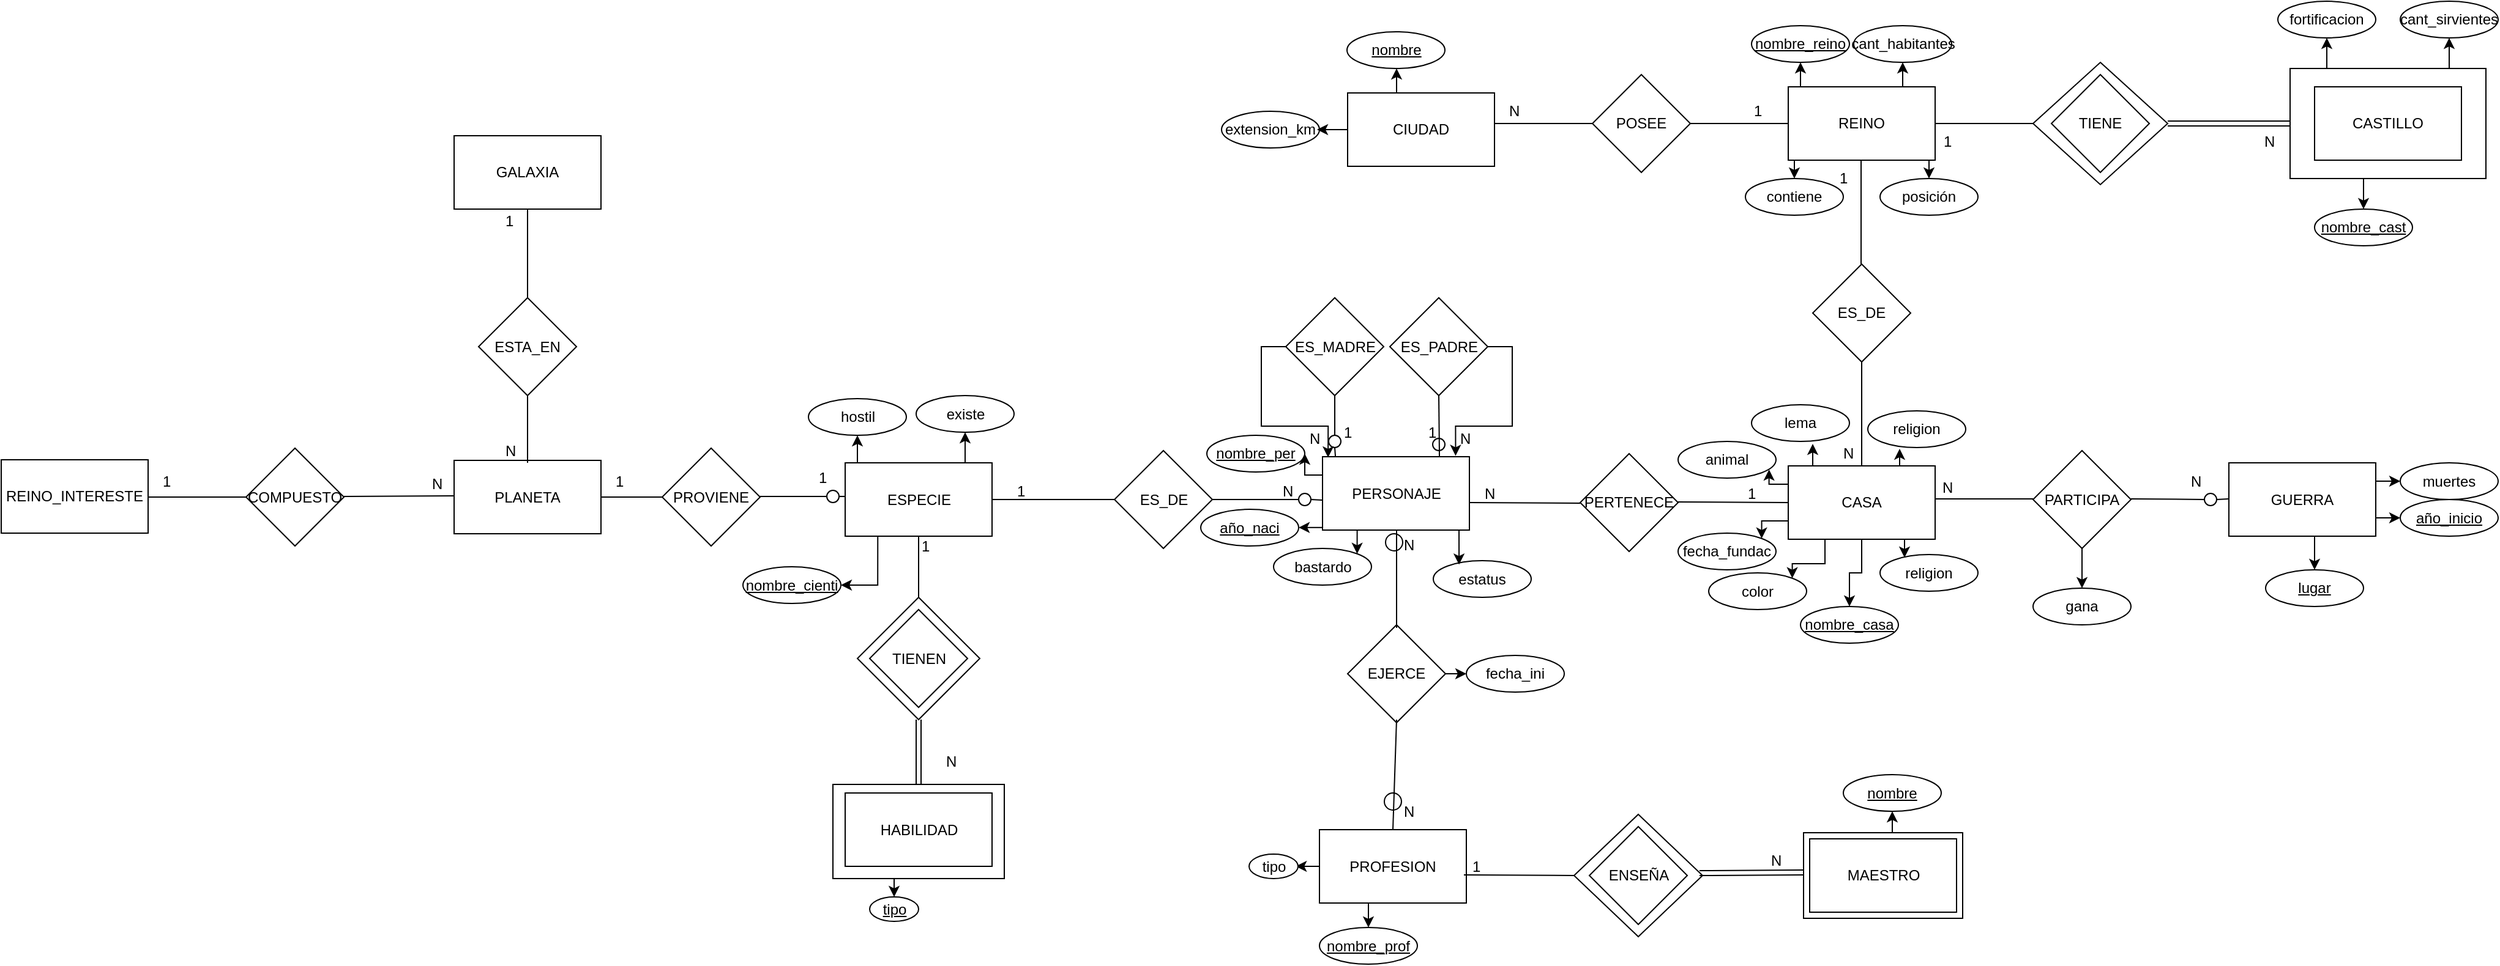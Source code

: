 <mxfile type="onedrive" version="12.2.8" pages="2"><diagram id="-iuAKtpbWmZoIANSA0sW" name="Page-1"><mxGraphModel grid="1" shadow="0" math="0" pageHeight="1169" pageWidth="827" pageScale="1" page="1" fold="1" arrows="1" connect="1" tooltips="1" guides="1" gridSize="10" dy="1767" dx="2742"><root><mxCell id="0"/><mxCell id="1" parent="0"/><mxCell id="_fZh6ILyJBKUCgu_X7zg-114" parent="1" edge="1" target="_fZh6ILyJBKUCgu_X7zg-111" source="_fZh6ILyJBKUCgu_X7zg-1" style="edgeStyle=orthogonalEdgeStyle;rounded=0;orthogonalLoop=1;jettySize=auto;html=1;exitX=0.75;exitY=1;exitDx=0;exitDy=0;entryX=0.25;entryY=0.083;entryDx=0;entryDy=0;entryPerimeter=0;"><mxGeometry as="geometry" relative="1"/></mxCell><mxCell id="_fZh6ILyJBKUCgu_X7zg-115" parent="1" edge="1" target="_fZh6ILyJBKUCgu_X7zg-112" source="_fZh6ILyJBKUCgu_X7zg-1" style="edgeStyle=orthogonalEdgeStyle;rounded=0;orthogonalLoop=1;jettySize=auto;html=1;exitX=0.5;exitY=1;exitDx=0;exitDy=0;entryX=0.5;entryY=0;entryDx=0;entryDy=0;"><mxGeometry as="geometry" relative="1"/></mxCell><mxCell id="_fZh6ILyJBKUCgu_X7zg-118" parent="1" edge="1" target="_fZh6ILyJBKUCgu_X7zg-110" source="_fZh6ILyJBKUCgu_X7zg-1" style="edgeStyle=orthogonalEdgeStyle;rounded=0;orthogonalLoop=1;jettySize=auto;html=1;exitX=0.25;exitY=0;exitDx=0;exitDy=0;entryX=0.625;entryY=1.067;entryDx=0;entryDy=0;entryPerimeter=0;"><mxGeometry as="geometry" relative="1"/></mxCell><mxCell id="_fZh6ILyJBKUCgu_X7zg-121" parent="1" edge="1" target="_fZh6ILyJBKUCgu_X7zg-113" source="_fZh6ILyJBKUCgu_X7zg-1" style="edgeStyle=orthogonalEdgeStyle;rounded=0;orthogonalLoop=1;jettySize=auto;html=1;exitX=0.75;exitY=0;exitDx=0;exitDy=0;entryX=0.325;entryY=1.033;entryDx=0;entryDy=0;entryPerimeter=0;"><mxGeometry as="geometry" relative="1"/></mxCell><mxCell id="ILQ8eylTZbnuflv94Hng-13" parent="1" edge="1" target="ILQ8eylTZbnuflv94Hng-12" source="_fZh6ILyJBKUCgu_X7zg-1" style="edgeStyle=orthogonalEdgeStyle;rounded=0;orthogonalLoop=1;jettySize=auto;html=1;exitX=0;exitY=0.25;exitDx=0;exitDy=0;entryX=0.929;entryY=0.767;entryDx=0;entryDy=0;entryPerimeter=0;"><mxGeometry as="geometry" relative="1"/></mxCell><mxCell id="ILQ8eylTZbnuflv94Hng-15" parent="1" edge="1" target="_fZh6ILyJBKUCgu_X7zg-109" source="_fZh6ILyJBKUCgu_X7zg-1" style="edgeStyle=orthogonalEdgeStyle;rounded=0;orthogonalLoop=1;jettySize=auto;html=1;exitX=0;exitY=0.75;exitDx=0;exitDy=0;entryX=1;entryY=0;entryDx=0;entryDy=0;"><mxGeometry as="geometry" relative="1"/></mxCell><mxCell id="ILQ8eylTZbnuflv94Hng-16" parent="1" edge="1" target="ILQ8eylTZbnuflv94Hng-14" source="_fZh6ILyJBKUCgu_X7zg-1" style="edgeStyle=orthogonalEdgeStyle;rounded=0;orthogonalLoop=1;jettySize=auto;html=1;exitX=0.25;exitY=1;exitDx=0;exitDy=0;entryX=1;entryY=0;entryDx=0;entryDy=0;"><mxGeometry as="geometry" relative="1"/></mxCell><mxCell id="_fZh6ILyJBKUCgu_X7zg-1" value="CASA" parent="1" style="rounded=0;whiteSpace=wrap;html=1;" vertex="1"><mxGeometry as="geometry" height="60" width="120" y="170" x="360"/></mxCell><mxCell id="_fZh6ILyJBKUCgu_X7zg-127" parent="1" edge="1" target="_fZh6ILyJBKUCgu_X7zg-124" source="_fZh6ILyJBKUCgu_X7zg-3" style="edgeStyle=orthogonalEdgeStyle;rounded=0;orthogonalLoop=1;jettySize=auto;html=1;exitX=1;exitY=0.25;exitDx=0;exitDy=0;entryX=0;entryY=0.5;entryDx=0;entryDy=0;"><mxGeometry as="geometry" relative="1"/></mxCell><mxCell id="_fZh6ILyJBKUCgu_X7zg-129" parent="1" edge="1" target="_fZh6ILyJBKUCgu_X7zg-122" source="_fZh6ILyJBKUCgu_X7zg-3" style="edgeStyle=orthogonalEdgeStyle;rounded=0;orthogonalLoop=1;jettySize=auto;html=1;exitX=0.75;exitY=1;exitDx=0;exitDy=0;entryX=0.5;entryY=0;entryDx=0;entryDy=0;"><mxGeometry as="geometry" relative="1"/></mxCell><mxCell id="bLRg2n4JxEJ94UlztZ9C-12" parent="1" edge="1" target="_fZh6ILyJBKUCgu_X7zg-123" source="_fZh6ILyJBKUCgu_X7zg-3" style="edgeStyle=orthogonalEdgeStyle;rounded=0;orthogonalLoop=1;jettySize=auto;html=1;exitX=1;exitY=0.75;exitDx=0;exitDy=0;entryX=0;entryY=0.5;entryDx=0;entryDy=0;"><mxGeometry as="geometry" relative="1"><mxPoint as="targetPoint" y="212.31" x="850.238"/></mxGeometry></mxCell><mxCell id="_fZh6ILyJBKUCgu_X7zg-3" value="GUERRA" parent="1" style="rounded=0;whiteSpace=wrap;html=1;" vertex="1"><mxGeometry as="geometry" height="60" width="120" y="167.5" x="720"/></mxCell><mxCell id="_fZh6ILyJBKUCgu_X7zg-95" parent="1" edge="1" target="_fZh6ILyJBKUCgu_X7zg-94" source="_fZh6ILyJBKUCgu_X7zg-4" style="edgeStyle=orthogonalEdgeStyle;rounded=0;orthogonalLoop=1;jettySize=auto;html=1;exitX=0.75;exitY=1;exitDx=0;exitDy=0;entryX=0.263;entryY=0.107;entryDx=0;entryDy=0;entryPerimeter=0;"><mxGeometry as="geometry" relative="1"><mxPoint as="targetPoint" y="240" x="79"/></mxGeometry></mxCell><mxCell id="_fZh6ILyJBKUCgu_X7zg-97" parent="1" edge="1" target="_fZh6ILyJBKUCgu_X7zg-96" source="_fZh6ILyJBKUCgu_X7zg-4" style="edgeStyle=orthogonalEdgeStyle;rounded=0;orthogonalLoop=1;jettySize=auto;html=1;exitX=0.25;exitY=1;exitDx=0;exitDy=0;entryX=1;entryY=0;entryDx=0;entryDy=0;"><mxGeometry as="geometry" relative="1"/></mxCell><mxCell id="_fZh6ILyJBKUCgu_X7zg-99" parent="1" edge="1" target="_fZh6ILyJBKUCgu_X7zg-98" source="_fZh6ILyJBKUCgu_X7zg-4" style="edgeStyle=orthogonalEdgeStyle;rounded=0;orthogonalLoop=1;jettySize=auto;html=1;exitX=0;exitY=0.25;exitDx=0;exitDy=0;entryX=1;entryY=0.5;entryDx=0;entryDy=0;"><mxGeometry as="geometry" relative="1"/></mxCell><mxCell id="_fZh6ILyJBKUCgu_X7zg-101" parent="1" edge="1" target="_fZh6ILyJBKUCgu_X7zg-100" source="_fZh6ILyJBKUCgu_X7zg-4" style="edgeStyle=orthogonalEdgeStyle;rounded=0;orthogonalLoop=1;jettySize=auto;html=1;exitX=-0.002;exitY=0.965;exitDx=0;exitDy=0;exitPerimeter=0;entryX=1;entryY=0.5;entryDx=0;entryDy=0;"><mxGeometry as="geometry" relative="1"><mxPoint as="targetPoint" y="220" x="-50"/></mxGeometry></mxCell><mxCell id="_fZh6ILyJBKUCgu_X7zg-4" value="PERSONAJE" parent="1" style="rounded=0;whiteSpace=wrap;html=1;" vertex="1"><mxGeometry as="geometry" height="60" width="120" y="162.5" x="-20.5"/></mxCell><mxCell id="_fZh6ILyJBKUCgu_X7zg-139" parent="1" edge="1" target="_fZh6ILyJBKUCgu_X7zg-136" source="_fZh6ILyJBKUCgu_X7zg-5" style="edgeStyle=orthogonalEdgeStyle;rounded=0;orthogonalLoop=1;jettySize=auto;html=1;exitX=0.25;exitY=0;exitDx=0;exitDy=0;entryX=0.5;entryY=1;entryDx=0;entryDy=0;"><mxGeometry as="geometry" relative="1"/></mxCell><mxCell id="_fZh6ILyJBKUCgu_X7zg-140" parent="1" edge="1" target="_fZh6ILyJBKUCgu_X7zg-137" source="_fZh6ILyJBKUCgu_X7zg-5" style="edgeStyle=orthogonalEdgeStyle;rounded=0;orthogonalLoop=1;jettySize=auto;html=1;exitX=0.75;exitY=0;exitDx=0;exitDy=0;entryX=0.5;entryY=1;entryDx=0;entryDy=0;"><mxGeometry as="geometry" relative="1"/></mxCell><mxCell id="bLRg2n4JxEJ94UlztZ9C-53" parent="1" edge="1" target="ILQ8eylTZbnuflv94Hng-22" source="_fZh6ILyJBKUCgu_X7zg-5" style="edgeStyle=orthogonalEdgeStyle;rounded=0;orthogonalLoop=1;jettySize=auto;html=1;exitX=0.75;exitY=1;exitDx=0;exitDy=0;entryX=0.5;entryY=0;entryDx=0;entryDy=0;"><mxGeometry as="geometry" relative="1"/></mxCell><mxCell id="bLRg2n4JxEJ94UlztZ9C-54" parent="1" edge="1" target="_fZh6ILyJBKUCgu_X7zg-133" source="_fZh6ILyJBKUCgu_X7zg-5" style="edgeStyle=orthogonalEdgeStyle;rounded=0;orthogonalLoop=1;jettySize=auto;html=1;exitX=0.25;exitY=1;exitDx=0;exitDy=0;entryX=0.5;entryY=0;entryDx=0;entryDy=0;"><mxGeometry as="geometry" relative="1"/></mxCell><mxCell id="_fZh6ILyJBKUCgu_X7zg-5" value="REINO" parent="1" style="rounded=0;whiteSpace=wrap;html=1;" vertex="1"><mxGeometry as="geometry" height="60" width="120" y="-140" x="360"/></mxCell><mxCell id="_fZh6ILyJBKUCgu_X7zg-6" value="CASTILLO" parent="1" style="rounded=0;whiteSpace=wrap;html=1;" vertex="1"><mxGeometry as="geometry" height="60" width="120" y="-140" x="790"/></mxCell><mxCell id="ILQ8eylTZbnuflv94Hng-9" parent="1" edge="1" source="_fZh6ILyJBKUCgu_X7zg-7" style="edgeStyle=orthogonalEdgeStyle;rounded=0;orthogonalLoop=1;jettySize=auto;html=1;exitX=0;exitY=0.5;exitDx=0;exitDy=0;entryX=1;entryY=0.5;entryDx=0;entryDy=0;"><mxGeometry as="geometry" relative="1"><mxPoint as="targetPoint" y="-105" x="-25"/></mxGeometry></mxCell><mxCell id="ILQ8eylTZbnuflv94Hng-11" parent="1" edge="1" source="_fZh6ILyJBKUCgu_X7zg-7" style="edgeStyle=orthogonalEdgeStyle;rounded=0;orthogonalLoop=1;jettySize=auto;html=1;exitX=0.25;exitY=0;exitDx=0;exitDy=0;entryX=0.5;entryY=1;entryDx=0;entryDy=0;"><mxGeometry as="geometry" relative="1"><mxPoint as="targetPoint" y="-155" x="40"/></mxGeometry></mxCell><mxCell id="_fZh6ILyJBKUCgu_X7zg-7" value="CIUDAD" parent="1" style="rounded=0;whiteSpace=wrap;html=1;" vertex="1"><mxGeometry as="geometry" height="60" width="120" y="-135"/></mxCell><mxCell id="_fZh6ILyJBKUCgu_X7zg-91" parent="1" edge="1" target="_fZh6ILyJBKUCgu_X7zg-90" source="_fZh6ILyJBKUCgu_X7zg-8" style="edgeStyle=orthogonalEdgeStyle;rounded=0;orthogonalLoop=1;jettySize=auto;html=1;exitX=0.25;exitY=1;exitDx=0;exitDy=0;entryX=0.5;entryY=0;entryDx=0;entryDy=0;"><mxGeometry as="geometry" relative="1"/></mxCell><mxCell id="ILQ8eylTZbnuflv94Hng-5" parent="1" edge="1" source="_fZh6ILyJBKUCgu_X7zg-8" style="edgeStyle=orthogonalEdgeStyle;rounded=0;orthogonalLoop=1;jettySize=auto;html=1;exitX=0;exitY=0.5;exitDx=0;exitDy=0;entryX=1;entryY=0.5;entryDx=0;entryDy=0;"><mxGeometry as="geometry" relative="1"><mxPoint as="targetPoint" y="497.294" x="-42.441"/></mxGeometry></mxCell><mxCell id="_fZh6ILyJBKUCgu_X7zg-8" value="PROFESION" parent="1" style="rounded=0;whiteSpace=wrap;html=1;" vertex="1"><mxGeometry as="geometry" height="60" width="120" y="467.5" x="-23"/></mxCell><mxCell id="_fZh6ILyJBKUCgu_X7zg-9" value="MAESTRO" parent="1" style="rounded=0;whiteSpace=wrap;html=1;" vertex="1"><mxGeometry as="geometry" height="60" width="120" y="475" x="377.5"/></mxCell><mxCell id="_fZh6ILyJBKUCgu_X7zg-107" parent="1" edge="1" target="_fZh6ILyJBKUCgu_X7zg-104" source="_fZh6ILyJBKUCgu_X7zg-10" style="edgeStyle=orthogonalEdgeStyle;rounded=0;orthogonalLoop=1;jettySize=auto;html=1;exitX=0.222;exitY=1.004;exitDx=0;exitDy=0;entryX=1;entryY=0.5;entryDx=0;entryDy=0;exitPerimeter=0;"><mxGeometry as="geometry" relative="1"/></mxCell><mxCell id="bLRg2n4JxEJ94UlztZ9C-56" parent="1" edge="1" target="_fZh6ILyJBKUCgu_X7zg-103" source="_fZh6ILyJBKUCgu_X7zg-10" style="edgeStyle=orthogonalEdgeStyle;rounded=0;orthogonalLoop=1;jettySize=auto;html=1;exitX=0.168;exitY=0.015;exitDx=0;exitDy=0;entryX=0.5;entryY=1;entryDx=0;entryDy=0;exitPerimeter=0;"><mxGeometry as="geometry" relative="1"/></mxCell><mxCell id="bLRg2n4JxEJ94UlztZ9C-57" parent="1" edge="1" target="_fZh6ILyJBKUCgu_X7zg-102" source="_fZh6ILyJBKUCgu_X7zg-10" style="edgeStyle=orthogonalEdgeStyle;rounded=0;orthogonalLoop=1;jettySize=auto;html=1;exitX=0.75;exitY=0;exitDx=0;exitDy=0;entryX=0.5;entryY=1;entryDx=0;entryDy=0;"><mxGeometry as="geometry" relative="1"/></mxCell><mxCell id="_fZh6ILyJBKUCgu_X7zg-10" value="ESPECIE" parent="1" style="rounded=0;whiteSpace=wrap;html=1;" vertex="1"><mxGeometry as="geometry" height="60" width="120" y="167.5" x="-410.5"/></mxCell><mxCell id="_fZh6ILyJBKUCgu_X7zg-11" value="HABILIDAD" parent="1" style="rounded=0;whiteSpace=wrap;html=1;" vertex="1"><mxGeometry as="geometry" height="60" width="120" y="437.5" x="-410.5"/></mxCell><mxCell id="3g0BDZ0kTjmj1HXOaaCv-2" parent="1" edge="1" target="3g0BDZ0kTjmj1HXOaaCv-1" source="_fZh6ILyJBKUCgu_X7zg-12" style="edgeStyle=orthogonalEdgeStyle;rounded=0;orthogonalLoop=1;jettySize=auto;html=1;exitX=0.5;exitY=1;exitDx=0;exitDy=0;entryX=0.5;entryY=0;entryDx=0;entryDy=0;"><mxGeometry as="geometry" relative="1"/></mxCell><mxCell id="_fZh6ILyJBKUCgu_X7zg-12" value="PARTICIPA" parent="1" style="rhombus;whiteSpace=wrap;html=1;" vertex="1"><mxGeometry as="geometry" height="80" width="80" y="157.5" x="560"/></mxCell><mxCell id="_fZh6ILyJBKUCgu_X7zg-20" value="ES_DE" parent="1" style="rhombus;whiteSpace=wrap;html=1;" vertex="1"><mxGeometry as="geometry" height="80" width="80" y="5" x="380"/></mxCell><mxCell id="_fZh6ILyJBKUCgu_X7zg-23" value="" parent="1" style="rhombus;whiteSpace=wrap;html=1;" vertex="1"><mxGeometry as="geometry" height="100" width="110" y="-160" x="560"/></mxCell><mxCell id="_fZh6ILyJBKUCgu_X7zg-24" value="TIENE" parent="1" style="rhombus;whiteSpace=wrap;html=1;" vertex="1"><mxGeometry as="geometry" height="80" width="80" y="-150" x="575"/></mxCell><mxCell id="_fZh6ILyJBKUCgu_X7zg-132" parent="1" edge="1" target="_fZh6ILyJBKUCgu_X7zg-131" source="_fZh6ILyJBKUCgu_X7zg-28" style="edgeStyle=orthogonalEdgeStyle;rounded=0;orthogonalLoop=1;jettySize=auto;html=1;exitX=0.25;exitY=1;exitDx=0;exitDy=0;entryX=0.5;entryY=0;entryDx=0;entryDy=0;"><mxGeometry as="geometry" relative="1"><mxPoint as="targetPoint" y="-55" x="830"/></mxGeometry></mxCell><mxCell id="ILQ8eylTZbnuflv94Hng-18" parent="1" edge="1" target="ILQ8eylTZbnuflv94Hng-17" source="_fZh6ILyJBKUCgu_X7zg-28" style="edgeStyle=orthogonalEdgeStyle;rounded=0;orthogonalLoop=1;jettySize=auto;html=1;exitX=0.25;exitY=0;exitDx=0;exitDy=0;entryX=0.5;entryY=1;entryDx=0;entryDy=0;"><mxGeometry as="geometry" relative="1"/></mxCell><mxCell id="ILQ8eylTZbnuflv94Hng-21" parent="1" edge="1" target="ILQ8eylTZbnuflv94Hng-19" source="_fZh6ILyJBKUCgu_X7zg-28" style="edgeStyle=orthogonalEdgeStyle;rounded=0;orthogonalLoop=1;jettySize=auto;html=1;exitX=0.75;exitY=0;exitDx=0;exitDy=0;entryX=0.5;entryY=1;entryDx=0;entryDy=0;"><mxGeometry as="geometry" relative="1"><mxPoint as="targetPoint" y="-179.476" x="881.667"/><Array as="points"><mxPoint y="-155" x="900"/></Array></mxGeometry></mxCell><mxCell id="_fZh6ILyJBKUCgu_X7zg-28" value="" parent="1" style="rounded=0;whiteSpace=wrap;html=1;fillColor=none;" vertex="1"><mxGeometry as="geometry" height="90" width="160" y="-155" x="770"/></mxCell><mxCell id="_fZh6ILyJBKUCgu_X7zg-29" value="POSEE" parent="1" style="rhombus;whiteSpace=wrap;html=1;fillColor=none;" vertex="1"><mxGeometry as="geometry" height="80" width="80" y="-150" x="200"/></mxCell><mxCell id="_fZh6ILyJBKUCgu_X7zg-34" value="PERTENECE" parent="1" style="rhombus;whiteSpace=wrap;html=1;fillColor=none;" vertex="1"><mxGeometry as="geometry" height="80" width="80" y="160" x="190"/></mxCell><mxCell id="_fZh6ILyJBKUCgu_X7zg-39" parent="1" edge="1" target="_fZh6ILyJBKUCgu_X7zg-4" source="_fZh6ILyJBKUCgu_X7zg-37" style="edgeStyle=orthogonalEdgeStyle;rounded=0;orthogonalLoop=1;jettySize=auto;html=1;exitX=1;exitY=0.5;exitDx=0;exitDy=0;entryX=0.906;entryY=-0.012;entryDx=0;entryDy=0;entryPerimeter=0;"><mxGeometry as="geometry" relative="1"/></mxCell><mxCell id="_fZh6ILyJBKUCgu_X7zg-37" value="ES_PADRE" parent="1" style="rhombus;whiteSpace=wrap;html=1;fillColor=none;" vertex="1"><mxGeometry as="geometry" height="80" width="80" y="32.5" x="34.5"/></mxCell><mxCell id="_fZh6ILyJBKUCgu_X7zg-40" value="" parent="1" style="ellipse;whiteSpace=wrap;html=1;aspect=fixed;fillColor=none;" vertex="1"><mxGeometry as="geometry" height="10" width="10" y="147.5" x="69.5"/></mxCell><mxCell id="W8GkhwFjveJOuDlj6qii-14" parent="1" edge="1" target="_fZh6ILyJBKUCgu_X7zg-92" source="_fZh6ILyJBKUCgu_X7zg-51" style="edgeStyle=orthogonalEdgeStyle;rounded=0;orthogonalLoop=1;jettySize=auto;html=1;exitX=1;exitY=0.5;exitDx=0;exitDy=0;entryX=0;entryY=0.5;entryDx=0;entryDy=0;"><mxGeometry as="geometry" relative="1"/></mxCell><mxCell id="_fZh6ILyJBKUCgu_X7zg-51" value="EJERCE" parent="1" style="rhombus;whiteSpace=wrap;html=1;fillColor=none;" vertex="1"><mxGeometry as="geometry" height="80" width="80" y="300"/></mxCell><mxCell id="_fZh6ILyJBKUCgu_X7zg-54" value="" parent="1" style="ellipse;whiteSpace=wrap;html=1;aspect=fixed;fillColor=none;" vertex="1"><mxGeometry as="geometry" height="14" width="14" y="225.5" x="31"/></mxCell><mxCell id="_fZh6ILyJBKUCgu_X7zg-55" value="" parent="1" style="ellipse;whiteSpace=wrap;html=1;aspect=fixed;fillColor=none;" vertex="1"><mxGeometry as="geometry" height="14" width="14" y="437.5" x="30"/></mxCell><mxCell id="_fZh6ILyJBKUCgu_X7zg-67" value="ENSEÑA" parent="1" style="rhombus;whiteSpace=wrap;html=1;fillColor=none;" vertex="1"><mxGeometry as="geometry" height="80" width="80" y="465" x="197.5"/></mxCell><mxCell id="_fZh6ILyJBKUCgu_X7zg-68" value="" parent="1" style="rhombus;whiteSpace=wrap;html=1;fillColor=none;" vertex="1"><mxGeometry as="geometry" height="100" width="105" y="455" x="185"/></mxCell><mxCell id="ILQ8eylTZbnuflv94Hng-7" parent="1" edge="1" target="ILQ8eylTZbnuflv94Hng-6" source="_fZh6ILyJBKUCgu_X7zg-69" style="edgeStyle=orthogonalEdgeStyle;rounded=0;orthogonalLoop=1;jettySize=auto;html=1;exitX=0.5;exitY=0;exitDx=0;exitDy=0;entryX=0.5;entryY=1;entryDx=0;entryDy=0;"><mxGeometry as="geometry" relative="1"><mxPoint as="targetPoint" y="453.765" x="442.265"/></mxGeometry></mxCell><mxCell id="_fZh6ILyJBKUCgu_X7zg-69" value="" parent="1" style="rounded=0;whiteSpace=wrap;html=1;fillColor=none;" vertex="1"><mxGeometry as="geometry" height="70" width="130" y="470" x="372.5"/></mxCell><mxCell id="_fZh6ILyJBKUCgu_X7zg-74" value="ES_DE" parent="1" style="rhombus;whiteSpace=wrap;html=1;fillColor=none;" vertex="1"><mxGeometry as="geometry" height="80" width="80" y="157.5" x="-190.5"/></mxCell><mxCell id="_fZh6ILyJBKUCgu_X7zg-80" value="TIENEN" parent="1" style="rhombus;whiteSpace=wrap;html=1;fillColor=none;" vertex="1"><mxGeometry as="geometry" height="80" width="80" y="287.5" x="-390.5"/></mxCell><mxCell id="_fZh6ILyJBKUCgu_X7zg-81" value="" parent="1" style="rhombus;whiteSpace=wrap;html=1;fillColor=none;" vertex="1"><mxGeometry as="geometry" height="100" width="100" y="277.5" x="-400.5"/></mxCell><mxCell id="ILQ8eylTZbnuflv94Hng-3" parent="1" edge="1" target="ILQ8eylTZbnuflv94Hng-2" source="_fZh6ILyJBKUCgu_X7zg-83" style="edgeStyle=orthogonalEdgeStyle;rounded=0;orthogonalLoop=1;jettySize=auto;html=1;exitX=0.5;exitY=1;exitDx=0;exitDy=0;entryX=0.5;entryY=0;entryDx=0;entryDy=0;"><mxGeometry as="geometry" relative="1"/></mxCell><mxCell id="_fZh6ILyJBKUCgu_X7zg-83" value="" parent="1" style="rounded=0;whiteSpace=wrap;html=1;fillColor=none;" vertex="1"><mxGeometry as="geometry" height="77" width="140" y="430.5" x="-420.5"/></mxCell><mxCell id="_fZh6ILyJBKUCgu_X7zg-90" value="&lt;u&gt;nombre_prof&lt;/u&gt;" parent="1" style="ellipse;whiteSpace=wrap;html=1;fillColor=none;" vertex="1"><mxGeometry as="geometry" height="30" width="80" y="547.5" x="-23"/></mxCell><mxCell id="_fZh6ILyJBKUCgu_X7zg-92" value="fecha_ini" parent="1" style="ellipse;whiteSpace=wrap;html=1;fillColor=none;" vertex="1"><mxGeometry as="geometry" height="30" width="80" y="325" x="97"/></mxCell><mxCell id="_fZh6ILyJBKUCgu_X7zg-94" value="estatus" parent="1" style="ellipse;whiteSpace=wrap;html=1;fillColor=none;" vertex="1"><mxGeometry as="geometry" height="30" width="80" y="247.5" x="70"/></mxCell><mxCell id="_fZh6ILyJBKUCgu_X7zg-96" value="bastardo" parent="1" style="ellipse;whiteSpace=wrap;html=1;fillColor=none;" vertex="1"><mxGeometry as="geometry" height="30" width="80" y="237.5" x="-60.5"/></mxCell><mxCell id="_fZh6ILyJBKUCgu_X7zg-98" value="&lt;u&gt;nombre_per&lt;/u&gt;" parent="1" style="ellipse;whiteSpace=wrap;html=1;fillColor=none;" vertex="1"><mxGeometry as="geometry" height="30" width="80" y="145" x="-115"/></mxCell><mxCell id="_fZh6ILyJBKUCgu_X7zg-100" value="&lt;u&gt;año_naci&lt;/u&gt;" parent="1" style="ellipse;whiteSpace=wrap;html=1;fillColor=none;" vertex="1"><mxGeometry as="geometry" height="30" width="80" y="205.5" x="-120"/></mxCell><mxCell id="_fZh6ILyJBKUCgu_X7zg-102" value="existe" parent="1" style="ellipse;whiteSpace=wrap;html=1;fillColor=none;" vertex="1"><mxGeometry as="geometry" height="30" width="80" y="112.5" x="-352.5"/></mxCell><mxCell id="_fZh6ILyJBKUCgu_X7zg-103" value="hostil" parent="1" style="ellipse;whiteSpace=wrap;html=1;fillColor=none;" vertex="1"><mxGeometry as="geometry" height="30" width="80" y="115" x="-440.5"/></mxCell><mxCell id="_fZh6ILyJBKUCgu_X7zg-104" value="&lt;u&gt;nombre_cienti&lt;/u&gt;" parent="1" style="ellipse;whiteSpace=wrap;html=1;fillColor=none;" vertex="1"><mxGeometry as="geometry" height="30" width="80" y="252.5" x="-494"/></mxCell><mxCell id="_fZh6ILyJBKUCgu_X7zg-109" value="fecha_fundac" parent="1" style="ellipse;whiteSpace=wrap;html=1;fillColor=none;" vertex="1"><mxGeometry as="geometry" height="30" width="80" y="225" x="270"/></mxCell><mxCell id="_fZh6ILyJBKUCgu_X7zg-110" value="lema" parent="1" style="ellipse;whiteSpace=wrap;html=1;fillColor=none;" vertex="1"><mxGeometry as="geometry" height="30" width="80" y="120" x="330"/></mxCell><mxCell id="_fZh6ILyJBKUCgu_X7zg-111" value="religion" parent="1" style="ellipse;whiteSpace=wrap;html=1;fillColor=none;" vertex="1"><mxGeometry as="geometry" height="30" width="80" y="242.5" x="435"/></mxCell><mxCell id="_fZh6ILyJBKUCgu_X7zg-112" value="&lt;u&gt;nombre_casa&lt;/u&gt;" parent="1" style="ellipse;whiteSpace=wrap;html=1;fillColor=none;" vertex="1"><mxGeometry as="geometry" height="30" width="80" y="285" x="370"/></mxCell><mxCell id="_fZh6ILyJBKUCgu_X7zg-113" value="religion" parent="1" style="ellipse;whiteSpace=wrap;html=1;fillColor=none;" vertex="1"><mxGeometry as="geometry" height="30" width="80" y="125" x="425"/></mxCell><mxCell id="_fZh6ILyJBKUCgu_X7zg-122" value="&lt;u&gt;lugar&lt;/u&gt;" parent="1" style="ellipse;whiteSpace=wrap;html=1;fillColor=none;" vertex="1"><mxGeometry as="geometry" height="30" width="80" y="255" x="750"/></mxCell><mxCell id="_fZh6ILyJBKUCgu_X7zg-123" value="&lt;u&gt;año_inicio&lt;/u&gt;" parent="1" style="ellipse;whiteSpace=wrap;html=1;fillColor=none;" vertex="1"><mxGeometry as="geometry" height="30" width="80" y="197.5" x="860"/></mxCell><mxCell id="_fZh6ILyJBKUCgu_X7zg-124" value="muertes" parent="1" style="ellipse;whiteSpace=wrap;html=1;fillColor=none;" vertex="1"><mxGeometry as="geometry" height="30" width="80" y="167.5" x="860"/></mxCell><mxCell id="_fZh6ILyJBKUCgu_X7zg-131" value="&lt;u&gt;nombre_cast&lt;/u&gt;" parent="1" style="ellipse;whiteSpace=wrap;html=1;fillColor=none;" vertex="1"><mxGeometry as="geometry" height="30" width="80" y="-40" x="790"/></mxCell><mxCell id="_fZh6ILyJBKUCgu_X7zg-133" value="contiene" parent="1" style="ellipse;whiteSpace=wrap;html=1;fillColor=none;" vertex="1"><mxGeometry as="geometry" height="30" width="80" y="-65" x="325"/></mxCell><mxCell id="_fZh6ILyJBKUCgu_X7zg-136" value="&lt;u&gt;nombre_reino&lt;/u&gt;" parent="1" style="ellipse;whiteSpace=wrap;html=1;fillColor=none;" vertex="1"><mxGeometry as="geometry" height="30" width="80" y="-190" x="330"/></mxCell><mxCell id="_fZh6ILyJBKUCgu_X7zg-137" value="cant_habitantes" parent="1" style="ellipse;whiteSpace=wrap;html=1;fillColor=none;" vertex="1"><mxGeometry as="geometry" height="30" width="80" y="-190" x="413.5"/></mxCell><mxCell id="_fZh6ILyJBKUCgu_X7zg-141" value="N" parent="1" style="text;html=1;resizable=0;points=[];autosize=1;align=left;verticalAlign=top;spacingTop=-4;" vertex="1"><mxGeometry as="geometry" height="20" width="20" y="401.5" x="-330.5"/></mxCell><mxCell id="_fZh6ILyJBKUCgu_X7zg-142" value="1" parent="1" style="text;html=1;resizable=0;points=[];autosize=1;align=left;verticalAlign=top;spacingTop=-4;" vertex="1"><mxGeometry as="geometry" height="20" width="20" y="180.5" x="-272.5"/></mxCell><mxCell id="_fZh6ILyJBKUCgu_X7zg-143" value="N" parent="1" style="text;html=1;resizable=0;points=[];autosize=1;align=left;verticalAlign=top;spacingTop=-4;" vertex="1"><mxGeometry as="geometry" height="20" width="20" y="180.5" x="-55"/></mxCell><mxCell id="_fZh6ILyJBKUCgu_X7zg-144" value="N" parent="1" style="text;html=1;resizable=0;points=[];autosize=1;align=left;verticalAlign=top;spacingTop=-4;" vertex="1"><mxGeometry as="geometry" height="20" width="20" y="137.5" x="90"/></mxCell><mxCell id="_fZh6ILyJBKUCgu_X7zg-145" value="1" parent="1" style="text;html=1;resizable=0;points=[];autosize=1;align=left;verticalAlign=top;spacingTop=-4;" vertex="1"><mxGeometry as="geometry" height="20" width="20" y="132.5" x="64"/></mxCell><mxCell id="_fZh6ILyJBKUCgu_X7zg-146" value="N" parent="1" style="text;html=1;resizable=0;points=[];autosize=1;align=left;verticalAlign=top;spacingTop=-4;" vertex="1"><mxGeometry as="geometry" height="20" width="20" y="225" x="44"/></mxCell><mxCell id="_fZh6ILyJBKUCgu_X7zg-148" value="N" parent="1" style="text;html=1;resizable=0;points=[];autosize=1;align=left;verticalAlign=top;spacingTop=-4;" vertex="1"><mxGeometry as="geometry" height="20" width="20" y="442.5" x="44"/></mxCell><mxCell id="_fZh6ILyJBKUCgu_X7zg-149" value="N" parent="1" style="text;html=1;resizable=0;points=[];autosize=1;align=left;verticalAlign=top;spacingTop=-4;" vertex="1"><mxGeometry as="geometry" height="20" width="20" y="183" x="109.5"/></mxCell><mxCell id="_fZh6ILyJBKUCgu_X7zg-150" value="1" parent="1" style="text;html=1;resizable=0;points=[];autosize=1;align=left;verticalAlign=top;spacingTop=-4;" vertex="1"><mxGeometry as="geometry" height="20" width="20" y="183" x="325"/></mxCell><mxCell id="_fZh6ILyJBKUCgu_X7zg-151" value="1" parent="1" style="text;html=1;resizable=0;points=[];autosize=1;align=left;verticalAlign=top;spacingTop=-4;" vertex="1"><mxGeometry as="geometry" height="20" width="20" y="-105" x="485"/></mxCell><mxCell id="_fZh6ILyJBKUCgu_X7zg-152" value="N" parent="1" style="text;html=1;resizable=0;points=[];autosize=1;align=left;verticalAlign=top;spacingTop=-4;" vertex="1"><mxGeometry as="geometry" height="20" width="20" y="-105" x="747"/></mxCell><mxCell id="_fZh6ILyJBKUCgu_X7zg-155" value="N" parent="1" style="text;html=1;resizable=0;points=[];autosize=1;align=left;verticalAlign=top;spacingTop=-4;" vertex="1"><mxGeometry as="geometry" height="20" width="20" y="172.5" x="687"/></mxCell><mxCell id="_fZh6ILyJBKUCgu_X7zg-156" value="N" parent="1" style="text;html=1;resizable=0;points=[];autosize=1;align=left;verticalAlign=top;spacingTop=-4;" vertex="1"><mxGeometry as="geometry" height="20" width="20" y="177.5" x="483.5"/></mxCell><mxCell id="ILQ8eylTZbnuflv94Hng-1" value="1" parent="1" style="text;html=1;resizable=0;points=[];autosize=1;align=left;verticalAlign=top;spacingTop=-4;" vertex="1"><mxGeometry as="geometry" height="20" width="20" y="225.5" x="-350.5"/></mxCell><mxCell id="ILQ8eylTZbnuflv94Hng-2" value="&lt;u&gt;tipo&lt;/u&gt;" parent="1" style="ellipse;whiteSpace=wrap;html=1;" vertex="1"><mxGeometry as="geometry" height="20" width="40" y="522.5" x="-390.5"/></mxCell><mxCell id="ILQ8eylTZbnuflv94Hng-4" value="tipo" parent="1" style="ellipse;whiteSpace=wrap;html=1;" vertex="1"><mxGeometry as="geometry" height="20" width="40" y="487.5" x="-80.5"/></mxCell><mxCell id="ILQ8eylTZbnuflv94Hng-6" value="&lt;u&gt;nombre&lt;/u&gt;" parent="1" style="ellipse;whiteSpace=wrap;html=1;fillColor=none;" vertex="1"><mxGeometry as="geometry" height="30" width="80" y="422.5" x="405"/></mxCell><mxCell id="ILQ8eylTZbnuflv94Hng-8" value="extension_km" parent="1" style="ellipse;whiteSpace=wrap;html=1;fillColor=none;" vertex="1"><mxGeometry as="geometry" height="30" width="80" y="-120" x="-103"/></mxCell><mxCell id="ILQ8eylTZbnuflv94Hng-10" value="&lt;u&gt;nombre&lt;/u&gt;" parent="1" style="ellipse;whiteSpace=wrap;html=1;fillColor=none;" vertex="1"><mxGeometry as="geometry" height="30" width="80" y="-185" x="-0.5"/></mxCell><mxCell id="ILQ8eylTZbnuflv94Hng-12" value="animal" parent="1" style="ellipse;whiteSpace=wrap;html=1;fillColor=none;" vertex="1"><mxGeometry as="geometry" height="30" width="80" y="150" x="270"/></mxCell><mxCell id="ILQ8eylTZbnuflv94Hng-14" value="color" parent="1" style="ellipse;whiteSpace=wrap;html=1;fillColor=none;" vertex="1"><mxGeometry as="geometry" height="30" width="80" y="257.5" x="295"/></mxCell><mxCell id="ILQ8eylTZbnuflv94Hng-17" value="fortificacion" parent="1" style="ellipse;whiteSpace=wrap;html=1;fillColor=none;" vertex="1"><mxGeometry as="geometry" height="30" width="80" y="-210" x="760"/></mxCell><mxCell id="ILQ8eylTZbnuflv94Hng-19" value="cant_sirvientes" parent="1" style="ellipse;whiteSpace=wrap;html=1;fillColor=none;" vertex="1"><mxGeometry as="geometry" height="30" width="80" y="-210" x="860"/></mxCell><mxCell id="ILQ8eylTZbnuflv94Hng-22" value="posición" parent="1" style="ellipse;whiteSpace=wrap;html=1;fillColor=none;" vertex="1"><mxGeometry as="geometry" height="30" width="80" y="-65" x="435"/></mxCell><mxCell id="ILQ8eylTZbnuflv94Hng-25" value="1" parent="1" style="text;html=1;resizable=0;points=[];autosize=1;align=left;verticalAlign=top;spacingTop=-4;" vertex="1"><mxGeometry as="geometry" height="20" width="20" y="-130" x="330"/></mxCell><mxCell id="ILQ8eylTZbnuflv94Hng-26" value="N" parent="1" style="text;html=1;resizable=0;points=[];autosize=1;align=left;verticalAlign=top;spacingTop=-4;" vertex="1"><mxGeometry as="geometry" height="20" width="20" y="-130" x="130"/></mxCell><mxCell id="ILQ8eylTZbnuflv94Hng-27" value="1" parent="1" style="text;html=1;resizable=0;points=[];autosize=1;align=left;verticalAlign=top;spacingTop=-4;" vertex="1"><mxGeometry as="geometry" height="20" width="20" y="-75" x="400"/></mxCell><mxCell id="ILQ8eylTZbnuflv94Hng-28" value="N" parent="1" style="text;html=1;resizable=0;points=[];autosize=1;align=left;verticalAlign=top;spacingTop=-4;" vertex="1"><mxGeometry as="geometry" height="20" width="20" y="150" x="402.5"/></mxCell><mxCell id="ILQ8eylTZbnuflv94Hng-31" value="1" parent="1" style="text;html=1;resizable=0;points=[];autosize=1;align=left;verticalAlign=top;spacingTop=-4;" vertex="1"><mxGeometry as="geometry" height="20" width="20" y="487.5" x="100"/></mxCell><mxCell id="ILQ8eylTZbnuflv94Hng-32" value="N" parent="1" style="text;html=1;resizable=0;points=[];autosize=1;align=left;verticalAlign=top;spacingTop=-4;" vertex="1"><mxGeometry as="geometry" height="20" width="20" y="483" x="343.5"/></mxCell><mxCell id="3g0BDZ0kTjmj1HXOaaCv-1" value="gana" parent="1" style="ellipse;whiteSpace=wrap;html=1;fillColor=none;" vertex="1"><mxGeometry as="geometry" height="30" width="80" y="270" x="560"/></mxCell><mxCell id="bLRg2n4JxEJ94UlztZ9C-1" value="" parent="1" edge="1" style="shape=link;html=1;"><mxGeometry as="geometry" relative="1" height="50" width="50"><mxPoint as="sourcePoint" y="430.5" x="-350.5"/><mxPoint as="targetPoint" y="377.5" x="-350.5"/></mxGeometry></mxCell><mxCell id="bLRg2n4JxEJ94UlztZ9C-2" value="" parent="1" edge="1" style="shape=link;html=1;"><mxGeometry as="geometry" relative="1" height="50" width="50"><mxPoint as="sourcePoint" y="503" x="287.5"/><mxPoint as="targetPoint" y="502.5" x="372.5"/></mxGeometry></mxCell><mxCell id="bLRg2n4JxEJ94UlztZ9C-3" value="" parent="1" edge="1" target="_fZh6ILyJBKUCgu_X7zg-28" style="shape=link;html=1;entryX=0;entryY=0.5;entryDx=0;entryDy=0;"><mxGeometry as="geometry" relative="1" height="50" width="50"><mxPoint as="sourcePoint" y="-110" x="670"/><mxPoint as="targetPoint" y="-110" x="732.5"/></mxGeometry></mxCell><mxCell id="bLRg2n4JxEJ94UlztZ9C-4" value="" parent="1" edge="1" source="_fZh6ILyJBKUCgu_X7zg-29" style="endArrow=none;html=1;exitX=1;exitY=0.5;exitDx=0;exitDy=0;"><mxGeometry as="geometry" relative="1" height="50" width="50"><mxPoint as="sourcePoint" y="-60" x="310"/><mxPoint as="targetPoint" y="-110" x="360"/></mxGeometry></mxCell><mxCell id="bLRg2n4JxEJ94UlztZ9C-5" value="" parent="1" edge="1" style="endArrow=none;html=1;exitX=1;exitY=0.5;exitDx=0;exitDy=0;"><mxGeometry as="geometry" relative="1" height="50" width="50"><mxPoint as="sourcePoint" y="-110" x="120"/><mxPoint as="targetPoint" y="-110" x="200"/></mxGeometry></mxCell><mxCell id="bLRg2n4JxEJ94UlztZ9C-6" value="" parent="1" edge="1" style="endArrow=none;html=1;exitX=1;exitY=0.5;exitDx=0;exitDy=0;"><mxGeometry as="geometry" relative="1" height="50" width="50"><mxPoint as="sourcePoint" y="-110" x="480"/><mxPoint as="targetPoint" y="-110" x="560"/></mxGeometry></mxCell><mxCell id="bLRg2n4JxEJ94UlztZ9C-7" value="" parent="1" edge="1" style="endArrow=none;html=1;exitX=1;exitY=0.5;exitDx=0;exitDy=0;"><mxGeometry as="geometry" relative="1" height="50" width="50"><mxPoint as="sourcePoint" y="197" x="480.0"/><mxPoint as="targetPoint" y="197" x="560"/></mxGeometry></mxCell><mxCell id="bLRg2n4JxEJ94UlztZ9C-8" value="" parent="1" edge="1" source="_fZh6ILyJBKUCgu_X7zg-19" style="endArrow=none;html=1;exitX=1;exitY=0.5;exitDx=0;exitDy=0;"><mxGeometry as="geometry" relative="1" height="50" width="50"><mxPoint as="sourcePoint" y="197" x="640.0"/><mxPoint as="targetPoint" y="197" x="720"/></mxGeometry></mxCell><mxCell id="_fZh6ILyJBKUCgu_X7zg-19" value="" parent="1" style="ellipse;whiteSpace=wrap;html=1;aspect=fixed;" vertex="1"><mxGeometry as="geometry" height="10" width="10" y="192.5" x="700"/></mxCell><mxCell id="bLRg2n4JxEJ94UlztZ9C-9" value="" parent="1" edge="1" target="_fZh6ILyJBKUCgu_X7zg-19" style="endArrow=none;html=1;exitX=1;exitY=0.5;exitDx=0;exitDy=0;"><mxGeometry as="geometry" relative="1" height="50" width="50"><mxPoint as="sourcePoint" y="197" x="640"/><mxPoint as="targetPoint" y="197" x="720"/></mxGeometry></mxCell><mxCell id="bLRg2n4JxEJ94UlztZ9C-14" value="" parent="1" edge="1" style="endArrow=none;html=1;exitX=1;exitY=0.5;exitDx=0;exitDy=0;"><mxGeometry as="geometry" relative="1" height="50" width="50"><mxPoint as="sourcePoint" y="170" x="420.0"/><mxPoint as="targetPoint" y="85" x="420"/></mxGeometry></mxCell><mxCell id="bLRg2n4JxEJ94UlztZ9C-32" value="" parent="1" edge="1" style="endArrow=none;html=1;exitX=1;exitY=0.5;exitDx=0;exitDy=0;"><mxGeometry as="geometry" relative="1" height="50" width="50"><mxPoint as="sourcePoint" y="5.0" x="419.5"/><mxPoint as="targetPoint" y="-80.0" x="419.5"/></mxGeometry></mxCell><mxCell id="bLRg2n4JxEJ94UlztZ9C-34" value="" parent="1" edge="1" target="_fZh6ILyJBKUCgu_X7zg-1" style="endArrow=none;html=1;exitX=1;exitY=0.5;exitDx=0;exitDy=0;entryX=0;entryY=0.5;entryDx=0;entryDy=0;"><mxGeometry as="geometry" relative="1" height="50" width="50"><mxPoint as="sourcePoint" y="199.5" x="270"/><mxPoint as="targetPoint" y="199.5" x="350"/></mxGeometry></mxCell><mxCell id="bLRg2n4JxEJ94UlztZ9C-35" value="" parent="1" edge="1" style="endArrow=none;html=1;exitX=1;exitY=0.5;exitDx=0;exitDy=0;entryX=0;entryY=0.5;entryDx=0;entryDy=0;"><mxGeometry as="geometry" relative="1" height="50" width="50"><mxPoint as="sourcePoint" y="200" x="100"/><mxPoint as="targetPoint" y="200.5" x="190"/></mxGeometry></mxCell><mxCell id="bLRg2n4JxEJ94UlztZ9C-36" value="" parent="1" edge="1" source="_fZh6ILyJBKUCgu_X7zg-76" style="endArrow=none;html=1;exitX=1;exitY=0.5;exitDx=0;exitDy=0;entryX=0;entryY=0.5;entryDx=0;entryDy=0;"><mxGeometry as="geometry" relative="1" height="50" width="50"><mxPoint as="sourcePoint" y="197.5" x="-110.5"/><mxPoint as="targetPoint" y="198" x="-20.5"/></mxGeometry></mxCell><mxCell id="_fZh6ILyJBKUCgu_X7zg-76" value="" parent="1" style="ellipse;whiteSpace=wrap;html=1;aspect=fixed;fillColor=none;" vertex="1"><mxGeometry as="geometry" height="10" width="10" y="192.5" x="-40"/></mxCell><mxCell id="bLRg2n4JxEJ94UlztZ9C-38" value="" parent="1" edge="1" target="_fZh6ILyJBKUCgu_X7zg-76" style="endArrow=none;html=1;exitX=1;exitY=0.5;exitDx=0;exitDy=0;entryX=0;entryY=0.5;entryDx=0;entryDy=0;"><mxGeometry as="geometry" relative="1" height="50" width="50"><mxPoint as="sourcePoint" y="197.5" x="-110.5"/><mxPoint as="targetPoint" y="198" x="-20.5"/></mxGeometry></mxCell><mxCell id="bLRg2n4JxEJ94UlztZ9C-41" value="" parent="1" edge="1" source="_fZh6ILyJBKUCgu_X7zg-10" style="endArrow=none;html=1;exitX=1;exitY=0.5;exitDx=0;exitDy=0;entryX=0;entryY=0.5;entryDx=0;entryDy=0;"><mxGeometry as="geometry" relative="1" height="50" width="50"><mxPoint as="sourcePoint" y="197.5" x="-261"/><mxPoint as="targetPoint" y="197.5" x="-190.5"/></mxGeometry></mxCell><mxCell id="bLRg2n4JxEJ94UlztZ9C-45" value="" parent="1" edge="1" style="endArrow=none;html=1;exitX=1;exitY=0.5;exitDx=0;exitDy=0;"><mxGeometry as="geometry" relative="1" height="50" width="50"><mxPoint as="sourcePoint" y="222.5" x="40"/><mxPoint as="targetPoint" y="302.5" x="40"/></mxGeometry></mxCell><mxCell id="bLRg2n4JxEJ94UlztZ9C-49" value="" parent="1" edge="1" target="_fZh6ILyJBKUCgu_X7zg-8" style="endArrow=none;html=1;exitX=1;exitY=0.5;exitDx=0;exitDy=0;entryX=0.5;entryY=0;entryDx=0;entryDy=0;"><mxGeometry as="geometry" relative="1" height="50" width="50"><mxPoint as="sourcePoint" y="377.5" x="40"/><mxPoint as="targetPoint" y="457.5" x="40"/></mxGeometry></mxCell><mxCell id="bLRg2n4JxEJ94UlztZ9C-50" value="" parent="1" edge="1" style="endArrow=none;html=1;exitX=1;exitY=0.5;exitDx=0;exitDy=0;entryX=0;entryY=0.5;entryDx=0;entryDy=0;"><mxGeometry as="geometry" relative="1" height="50" width="50"><mxPoint as="sourcePoint" y="504.5" x="95.0"/><mxPoint as="targetPoint" y="505.0" x="185.0"/></mxGeometry></mxCell><mxCell id="bLRg2n4JxEJ94UlztZ9C-58" value="" parent="1" edge="1" target="_fZh6ILyJBKUCgu_X7zg-81" style="endArrow=none;html=1;exitX=1;exitY=0.5;exitDx=0;exitDy=0;entryX=0.5;entryY=0;entryDx=0;entryDy=0;"><mxGeometry as="geometry" relative="1" height="50" width="50"><mxPoint as="sourcePoint" y="227.5" x="-350.5"/><mxPoint as="targetPoint" y="270" x="-350.5"/></mxGeometry></mxCell><mxCell id="W8GkhwFjveJOuDlj6qii-1" value="" parent="1" edge="1" target="_fZh6ILyJBKUCgu_X7zg-37" style="endArrow=none;html=1;entryX=0.5;entryY=1;entryDx=0;entryDy=0;"><mxGeometry as="geometry" relative="1" height="50" width="50"><mxPoint as="sourcePoint" y="162" x="75"/><mxPoint as="targetPoint" y="112.5" x="95"/></mxGeometry></mxCell><mxCell id="W8GkhwFjveJOuDlj6qii-9" parent="1" edge="1" target="_fZh6ILyJBKUCgu_X7zg-4" source="W8GkhwFjveJOuDlj6qii-3" style="edgeStyle=orthogonalEdgeStyle;rounded=0;orthogonalLoop=1;jettySize=auto;html=1;exitX=0;exitY=0.5;exitDx=0;exitDy=0;entryX=0.038;entryY=0.01;entryDx=0;entryDy=0;entryPerimeter=0;"><mxGeometry as="geometry" relative="1"/></mxCell><mxCell id="W8GkhwFjveJOuDlj6qii-3" value="ES_MADRE" parent="1" style="rhombus;whiteSpace=wrap;html=1;fillColor=none;" vertex="1"><mxGeometry as="geometry" height="80" width="80" y="32.5" x="-50.5"/></mxCell><mxCell id="W8GkhwFjveJOuDlj6qii-4" value="" parent="1" edge="1" target="W8GkhwFjveJOuDlj6qii-3" source="W8GkhwFjveJOuDlj6qii-11" style="endArrow=none;html=1;entryX=0.5;entryY=1;entryDx=0;entryDy=0;"><mxGeometry as="geometry" relative="1" height="50" width="50"><mxPoint as="sourcePoint" y="162" x="-10"/><mxPoint as="targetPoint" y="112.5" x="35"/></mxGeometry></mxCell><mxCell id="W8GkhwFjveJOuDlj6qii-5" value="N" parent="1" style="text;html=1;resizable=0;points=[];autosize=1;align=left;verticalAlign=top;spacingTop=-4;" vertex="1"><mxGeometry as="geometry" height="20" width="20" y="137.5" x="-33"/></mxCell><mxCell id="W8GkhwFjveJOuDlj6qii-7" value="1" parent="1" style="text;html=1;resizable=0;points=[];autosize=1;align=left;verticalAlign=top;spacingTop=-4;" vertex="1"><mxGeometry as="geometry" height="20" width="20" y="132.5" x="-5.5"/></mxCell><mxCell id="W8GkhwFjveJOuDlj6qii-11" value="" parent="1" style="ellipse;whiteSpace=wrap;html=1;aspect=fixed;fillColor=none;" vertex="1"><mxGeometry as="geometry" height="10" width="10" y="145" x="-15.5"/></mxCell><mxCell id="W8GkhwFjveJOuDlj6qii-12" value="" parent="1" edge="1" target="W8GkhwFjveJOuDlj6qii-11" style="endArrow=none;html=1;entryX=0.5;entryY=1;entryDx=0;entryDy=0;"><mxGeometry as="geometry" relative="1" height="50" width="50"><mxPoint as="sourcePoint" y="162" x="-10"/><mxPoint as="targetPoint" y="112.5" x="-10.5"/></mxGeometry></mxCell><mxCell id="GMrIG3W29Y7_qufMSPBV-12" value="PROVIENE" parent="1" style="rhombus;whiteSpace=wrap;html=1;" vertex="1"><mxGeometry as="geometry" height="80" width="80" y="155.5" x="-560"/></mxCell><mxCell id="GMrIG3W29Y7_qufMSPBV-13" value="" parent="1" edge="1" source="GMrIG3W29Y7_qufMSPBV-15" style="endArrow=none;html=1;"><mxGeometry as="geometry" relative="1" height="50" width="50"><mxPoint as="sourcePoint" y="195" x="-480"/><mxPoint as="targetPoint" y="195" x="-410.5"/></mxGeometry></mxCell><mxCell id="GMrIG3W29Y7_qufMSPBV-14" value="" parent="1" edge="1" style="endArrow=none;html=1;"><mxGeometry as="geometry" relative="1" height="50" width="50"><mxPoint as="sourcePoint" y="195.5" x="-620"/><mxPoint as="targetPoint" y="195.5" x="-560"/></mxGeometry></mxCell><mxCell id="GMrIG3W29Y7_qufMSPBV-15" value="" parent="1" style="ellipse;whiteSpace=wrap;html=1;aspect=fixed;fillColor=none;" vertex="1"><mxGeometry as="geometry" height="10" width="10" y="190" x="-425.5"/></mxCell><mxCell id="GMrIG3W29Y7_qufMSPBV-16" value="" parent="1" edge="1" target="GMrIG3W29Y7_qufMSPBV-15" style="endArrow=none;html=1;"><mxGeometry as="geometry" relative="1" height="50" width="50"><mxPoint as="sourcePoint" y="195" x="-480"/><mxPoint as="targetPoint" y="195" x="-410.5"/></mxGeometry></mxCell><mxCell id="GMrIG3W29Y7_qufMSPBV-19" value="PLANETA" parent="1" style="rounded=0;whiteSpace=wrap;html=1;" vertex="1"><mxGeometry as="geometry" height="60" width="120" y="165.5" x="-730"/></mxCell><mxCell id="GMrIG3W29Y7_qufMSPBV-20" value="ESTA_EN" parent="1" style="rhombus;whiteSpace=wrap;html=1;" vertex="1"><mxGeometry as="geometry" height="80" width="80" y="32.5" x="-710"/></mxCell><mxCell id="GMrIG3W29Y7_qufMSPBV-21" value="" parent="1" edge="1" target="GMrIG3W29Y7_qufMSPBV-20" style="endArrow=none;html=1;"><mxGeometry as="geometry" relative="1" height="50" width="50"><mxPoint as="sourcePoint" y="167.5" x="-670"/><mxPoint as="targetPoint" y="117.5" x="-620"/></mxGeometry></mxCell><mxCell id="GMrIG3W29Y7_qufMSPBV-22" value="" parent="1" edge="1" style="endArrow=none;html=1;"><mxGeometry as="geometry" relative="1" height="50" width="50"><mxPoint as="sourcePoint" y="32.5" x="-670"/><mxPoint as="targetPoint" y="-40" x="-670"/></mxGeometry></mxCell><mxCell id="GMrIG3W29Y7_qufMSPBV-23" value="GALAXIA" parent="1" style="rounded=0;whiteSpace=wrap;html=1;" vertex="1"><mxGeometry as="geometry" height="60" width="120" y="-100" x="-730"/></mxCell><mxCell id="GMrIG3W29Y7_qufMSPBV-24" value="COMPUESTO" parent="1" style="rhombus;whiteSpace=wrap;html=1;" vertex="1"><mxGeometry as="geometry" height="80" width="80" y="155.5" x="-900"/></mxCell><mxCell id="GMrIG3W29Y7_qufMSPBV-25" value="REINO_INTERESTE" parent="1" style="rounded=0;whiteSpace=wrap;html=1;" vertex="1"><mxGeometry as="geometry" height="60" width="120" y="165" x="-1100"/></mxCell><mxCell id="GMrIG3W29Y7_qufMSPBV-26" value="" parent="1" edge="1" style="endArrow=none;html=1;"><mxGeometry as="geometry" relative="1" height="50" width="50"><mxPoint as="sourcePoint" y="195" x="-820"/><mxPoint as="targetPoint" y="194.5" x="-730"/></mxGeometry></mxCell><mxCell id="GMrIG3W29Y7_qufMSPBV-27" value="" parent="1" edge="1" style="endArrow=none;html=1;"><mxGeometry as="geometry" relative="1" height="50" width="50"><mxPoint as="sourcePoint" y="195.5" x="-980"/><mxPoint as="targetPoint" y="195.5" x="-900"/></mxGeometry></mxCell><mxCell id="GMrIG3W29Y7_qufMSPBV-29" value="1" parent="1" style="text;html=1;resizable=0;points=[];autosize=1;align=left;verticalAlign=top;spacingTop=-4;" vertex="1"><mxGeometry as="geometry" height="20" width="20" y="173" x="-970"/></mxCell><mxCell id="GMrIG3W29Y7_qufMSPBV-30" value="N" parent="1" style="text;html=1;resizable=0;points=[];autosize=1;align=left;verticalAlign=top;spacingTop=-4;" vertex="1"><mxGeometry as="geometry" height="20" width="20" y="175" x="-750"/></mxCell><mxCell id="GMrIG3W29Y7_qufMSPBV-31" value="1" parent="1" style="text;html=1;resizable=0;points=[];autosize=1;align=left;verticalAlign=top;spacingTop=-4;" vertex="1"><mxGeometry as="geometry" height="20" width="20" y="-40" x="-690"/></mxCell><mxCell id="GMrIG3W29Y7_qufMSPBV-32" value="N" parent="1" style="text;html=1;resizable=0;points=[];autosize=1;align=left;verticalAlign=top;spacingTop=-4;" vertex="1"><mxGeometry as="geometry" height="20" width="20" y="147.5" x="-690"/></mxCell><mxCell id="GMrIG3W29Y7_qufMSPBV-33" value="1" parent="1" style="text;html=1;resizable=0;points=[];autosize=1;align=left;verticalAlign=top;spacingTop=-4;" vertex="1"><mxGeometry as="geometry" height="20" width="20" y="170" x="-434"/></mxCell><mxCell id="GMrIG3W29Y7_qufMSPBV-34" value="1" parent="1" style="text;html=1;resizable=0;points=[];autosize=1;align=left;verticalAlign=top;spacingTop=-4;" vertex="1"><mxGeometry as="geometry" height="20" width="20" y="172.5" x="-600"/></mxCell></root></mxGraphModel></diagram><diagram id="6j_xg5fQmeYsxOCBrnVy" name="Page-2"><mxGraphModel grid="1" dx="1088" dy="466" gridSize="10" guides="1" tooltips="1" connect="1" arrows="1" fold="1" page="1" pageScale="1" pageWidth="827" pageHeight="1169" math="0" shadow="0"><root><mxCell id="Dasb3W3m0D3IYt1UMU2D-0"/><mxCell id="Dasb3W3m0D3IYt1UMU2D-1" parent="Dasb3W3m0D3IYt1UMU2D-0"/></root></mxGraphModel></diagram></mxfile>